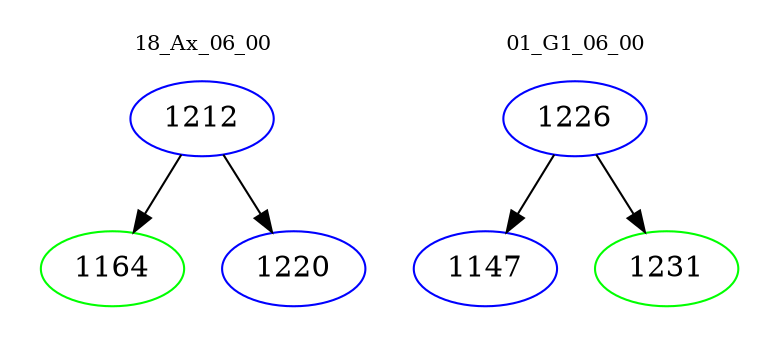 digraph{
subgraph cluster_0 {
color = white
label = "18_Ax_06_00";
fontsize=10;
T0_1212 [label="1212", color="blue"]
T0_1212 -> T0_1164 [color="black"]
T0_1164 [label="1164", color="green"]
T0_1212 -> T0_1220 [color="black"]
T0_1220 [label="1220", color="blue"]
}
subgraph cluster_1 {
color = white
label = "01_G1_06_00";
fontsize=10;
T1_1226 [label="1226", color="blue"]
T1_1226 -> T1_1147 [color="black"]
T1_1147 [label="1147", color="blue"]
T1_1226 -> T1_1231 [color="black"]
T1_1231 [label="1231", color="green"]
}
}
